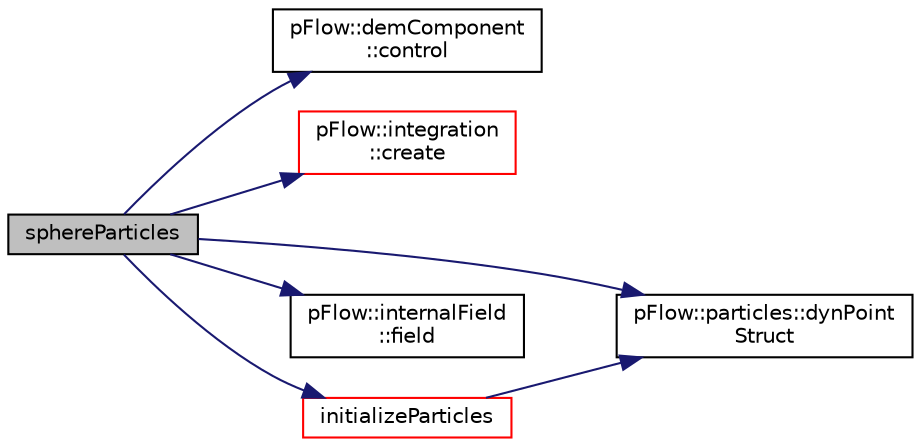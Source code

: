 digraph "sphereParticles"
{
 // LATEX_PDF_SIZE
  edge [fontname="Helvetica",fontsize="10",labelfontname="Helvetica",labelfontsize="10"];
  node [fontname="Helvetica",fontsize="10",shape=record];
  rankdir="LR";
  Node1 [label="sphereParticles",height=0.2,width=0.4,color="black", fillcolor="grey75", style="filled", fontcolor="black",tooltip="construct from systemControl and property"];
  Node1 -> Node2 [color="midnightblue",fontsize="10",style="solid",fontname="Helvetica"];
  Node2 [label="pFlow::demComponent\l::control",height=0.2,width=0.4,color="black", fillcolor="white", style="filled",URL="$classpFlow_1_1demComponent.html#a647786897b3da03fcd415b2ebcf541c0",tooltip="Const ref to systemControl."];
  Node1 -> Node3 [color="midnightblue",fontsize="10",style="solid",fontname="Helvetica"];
  Node3 [label="pFlow::integration\l::create",height=0.2,width=0.4,color="red", fillcolor="white", style="filled",URL="$classpFlow_1_1integration.html#a293e861f8b422eca2e189e4e28d73fc9",tooltip="Create the polymorphic object based on inputs."];
  Node1 -> Node6 [color="midnightblue",fontsize="10",style="solid",fontname="Helvetica"];
  Node6 [label="pFlow::particles::dynPoint\lStruct",height=0.2,width=0.4,color="black", fillcolor="white", style="filled",URL="$classpFlow_1_1particles.html#a1898e0b780e6dcca30fb4549130bcb82",tooltip=" "];
  Node1 -> Node7 [color="midnightblue",fontsize="10",style="solid",fontname="Helvetica"];
  Node7 [label="pFlow::internalField\l::field",height=0.2,width=0.4,color="black", fillcolor="white", style="filled",URL="$classpFlow_1_1internalField.html#a0b7cdb82732a46cf6c7aa342cf9c6c33",tooltip=" "];
  Node1 -> Node8 [color="midnightblue",fontsize="10",style="solid",fontname="Helvetica"];
  Node8 [label="initializeParticles",height=0.2,width=0.4,color="red", fillcolor="white", style="filled",URL="$classpFlow_1_1sphereParticles.html#a84343969d723c548f0f20fcd9294d351",tooltip="Insert new particles in position with specified shapes."];
  Node8 -> Node6 [color="midnightblue",fontsize="10",style="solid",fontname="Helvetica"];
}
